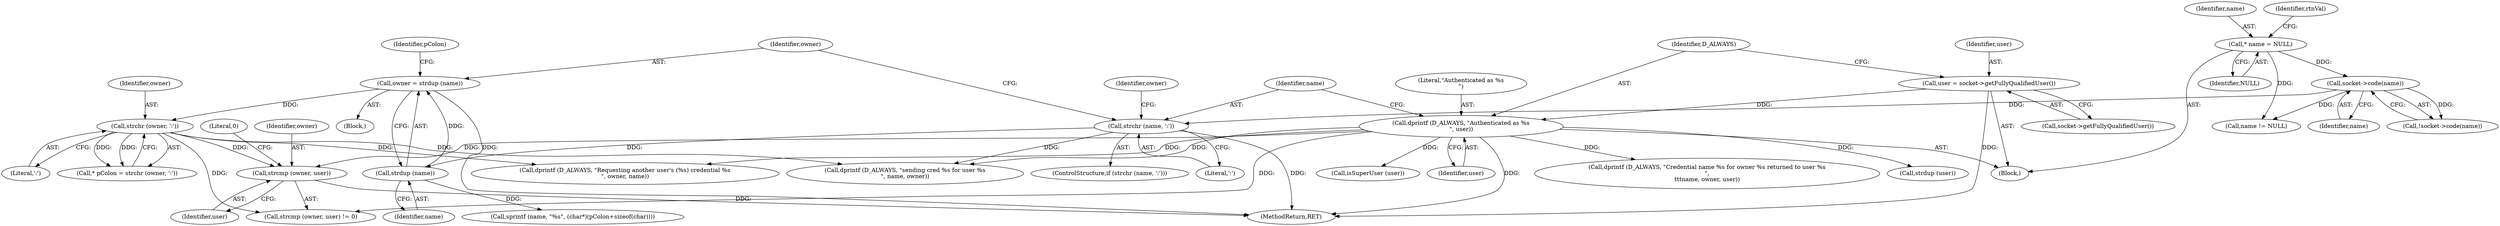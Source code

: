 digraph "0_htcondor_5e5571d1a431eb3c61977b6dd6ec90186ef79867@pointer" {
"1000206" [label="(Call,strcmp (owner, user))"];
"1000188" [label="(Call,strchr (owner, ':'))"];
"1000181" [label="(Call,owner = strdup (name))"];
"1000183" [label="(Call,strdup (name))"];
"1000177" [label="(Call,strchr (name, ':'))"];
"1000162" [label="(Call,socket->code(name))"];
"1000109" [label="(Call,* name = NULL)"];
"1000172" [label="(Call,dprintf (D_ALWAYS, \"Authenticated as %s\n\", user))"];
"1000169" [label="(Call,user = socket->getFullyQualifiedUser())"];
"1000183" [label="(Call,strdup (name))"];
"1000169" [label="(Call,user = socket->getFullyQualifiedUser())"];
"1000209" [label="(Literal,0)"];
"1000172" [label="(Call,dprintf (D_ALWAYS, \"Authenticated as %s\n\", user))"];
"1000163" [label="(Identifier,name)"];
"1000174" [label="(Literal,\"Authenticated as %s\n\")"];
"1000187" [label="(Identifier,pColon)"];
"1000175" [label="(Identifier,user)"];
"1000190" [label="(Literal,':')"];
"1000218" [label="(Call,isSuperUser (user))"];
"1000324" [label="(Call,name != NULL)"];
"1000178" [label="(Identifier,name)"];
"1000211" [label="(Call,dprintf (D_ALWAYS, \"Requesting another user's (%s) credential %s\n\", owner, name))"];
"1000346" [label="(MethodReturn,RET)"];
"1000205" [label="(Call,strcmp (owner, user) != 0)"];
"1000182" [label="(Identifier,owner)"];
"1000177" [label="(Call,strchr (name, ':'))"];
"1000238" [label="(Call,dprintf (D_ALWAYS, \"sending cred %s for user %s\n\", name, owner))"];
"1000179" [label="(Literal,':')"];
"1000181" [label="(Call,owner = strdup (name))"];
"1000235" [label="(Identifier,owner)"];
"1000195" [label="(Call,sprintf (name, \"%s\", (char*)(pColon+sizeof(char))))"];
"1000188" [label="(Call,strchr (owner, ':'))"];
"1000171" [label="(Call,socket->getFullyQualifiedUser())"];
"1000162" [label="(Call,socket->code(name))"];
"1000111" [label="(Identifier,NULL)"];
"1000110" [label="(Identifier,name)"];
"1000208" [label="(Identifier,user)"];
"1000107" [label="(Block,)"];
"1000301" [label="(Call,dprintf (D_ALWAYS, \"Credential name %s for owner %s returned to user %s\n\",\n\t\t\tname, owner, user))"];
"1000189" [label="(Identifier,owner)"];
"1000206" [label="(Call,strcmp (owner, user))"];
"1000114" [label="(Identifier,rtnVal)"];
"1000173" [label="(Identifier,D_ALWAYS)"];
"1000161" [label="(Call,!socket->code(name))"];
"1000170" [label="(Identifier,user)"];
"1000186" [label="(Call,* pColon = strchr (owner, ':'))"];
"1000176" [label="(ControlStructure,if (strchr (name, ':')))"];
"1000180" [label="(Block,)"];
"1000207" [label="(Identifier,owner)"];
"1000109" [label="(Call,* name = NULL)"];
"1000236" [label="(Call,strdup (user))"];
"1000184" [label="(Identifier,name)"];
"1000206" -> "1000205"  [label="AST: "];
"1000206" -> "1000208"  [label="CFG: "];
"1000207" -> "1000206"  [label="AST: "];
"1000208" -> "1000206"  [label="AST: "];
"1000209" -> "1000206"  [label="CFG: "];
"1000206" -> "1000346"  [label="DDG: "];
"1000188" -> "1000206"  [label="DDG: "];
"1000172" -> "1000206"  [label="DDG: "];
"1000188" -> "1000186"  [label="AST: "];
"1000188" -> "1000190"  [label="CFG: "];
"1000189" -> "1000188"  [label="AST: "];
"1000190" -> "1000188"  [label="AST: "];
"1000186" -> "1000188"  [label="CFG: "];
"1000188" -> "1000186"  [label="DDG: "];
"1000188" -> "1000186"  [label="DDG: "];
"1000181" -> "1000188"  [label="DDG: "];
"1000188" -> "1000205"  [label="DDG: "];
"1000188" -> "1000211"  [label="DDG: "];
"1000188" -> "1000238"  [label="DDG: "];
"1000181" -> "1000180"  [label="AST: "];
"1000181" -> "1000183"  [label="CFG: "];
"1000182" -> "1000181"  [label="AST: "];
"1000183" -> "1000181"  [label="AST: "];
"1000187" -> "1000181"  [label="CFG: "];
"1000181" -> "1000346"  [label="DDG: "];
"1000183" -> "1000181"  [label="DDG: "];
"1000183" -> "1000184"  [label="CFG: "];
"1000184" -> "1000183"  [label="AST: "];
"1000177" -> "1000183"  [label="DDG: "];
"1000183" -> "1000195"  [label="DDG: "];
"1000177" -> "1000176"  [label="AST: "];
"1000177" -> "1000179"  [label="CFG: "];
"1000178" -> "1000177"  [label="AST: "];
"1000179" -> "1000177"  [label="AST: "];
"1000182" -> "1000177"  [label="CFG: "];
"1000235" -> "1000177"  [label="CFG: "];
"1000177" -> "1000346"  [label="DDG: "];
"1000162" -> "1000177"  [label="DDG: "];
"1000177" -> "1000238"  [label="DDG: "];
"1000162" -> "1000161"  [label="AST: "];
"1000162" -> "1000163"  [label="CFG: "];
"1000163" -> "1000162"  [label="AST: "];
"1000161" -> "1000162"  [label="CFG: "];
"1000162" -> "1000161"  [label="DDG: "];
"1000109" -> "1000162"  [label="DDG: "];
"1000162" -> "1000324"  [label="DDG: "];
"1000109" -> "1000107"  [label="AST: "];
"1000109" -> "1000111"  [label="CFG: "];
"1000110" -> "1000109"  [label="AST: "];
"1000111" -> "1000109"  [label="AST: "];
"1000114" -> "1000109"  [label="CFG: "];
"1000109" -> "1000324"  [label="DDG: "];
"1000172" -> "1000107"  [label="AST: "];
"1000172" -> "1000175"  [label="CFG: "];
"1000173" -> "1000172"  [label="AST: "];
"1000174" -> "1000172"  [label="AST: "];
"1000175" -> "1000172"  [label="AST: "];
"1000178" -> "1000172"  [label="CFG: "];
"1000172" -> "1000346"  [label="DDG: "];
"1000169" -> "1000172"  [label="DDG: "];
"1000172" -> "1000205"  [label="DDG: "];
"1000172" -> "1000211"  [label="DDG: "];
"1000172" -> "1000218"  [label="DDG: "];
"1000172" -> "1000236"  [label="DDG: "];
"1000172" -> "1000238"  [label="DDG: "];
"1000172" -> "1000301"  [label="DDG: "];
"1000169" -> "1000107"  [label="AST: "];
"1000169" -> "1000171"  [label="CFG: "];
"1000170" -> "1000169"  [label="AST: "];
"1000171" -> "1000169"  [label="AST: "];
"1000173" -> "1000169"  [label="CFG: "];
"1000169" -> "1000346"  [label="DDG: "];
}
